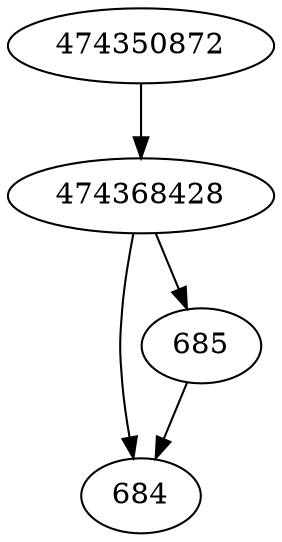 strict digraph  {
474350872;
474368428;
684;
685;
474350872 -> 474368428;
474368428 -> 684;
474368428 -> 685;
685 -> 684;
}
